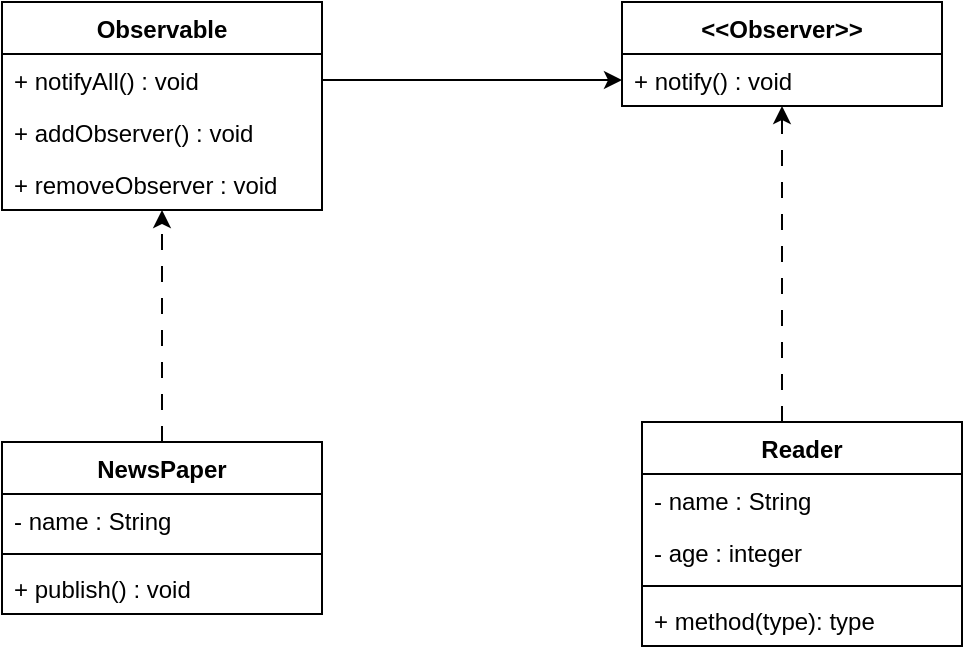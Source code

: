 <mxfile version="24.6.5" type="github">
  <diagram name="Página-1" id="RHStVxx4dWVVJQMMAx-9">
    <mxGraphModel dx="995" dy="618" grid="1" gridSize="10" guides="1" tooltips="1" connect="1" arrows="1" fold="1" page="1" pageScale="1" pageWidth="827" pageHeight="1169" math="0" shadow="0">
      <root>
        <mxCell id="0" />
        <mxCell id="1" parent="0" />
        <mxCell id="FU57tg5ct_Z4KMbZ-MS6-1" value="&amp;lt;&amp;lt;Observer&amp;gt;&amp;gt;" style="swimlane;fontStyle=1;align=center;verticalAlign=top;childLayout=stackLayout;horizontal=1;startSize=26;horizontalStack=0;resizeParent=1;resizeParentMax=0;resizeLast=0;collapsible=1;marginBottom=0;whiteSpace=wrap;html=1;" vertex="1" parent="1">
          <mxGeometry x="430" y="240" width="160" height="52" as="geometry" />
        </mxCell>
        <mxCell id="FU57tg5ct_Z4KMbZ-MS6-2" value="+ notify() : void" style="text;strokeColor=none;fillColor=none;align=left;verticalAlign=top;spacingLeft=4;spacingRight=4;overflow=hidden;rotatable=0;points=[[0,0.5],[1,0.5]];portConstraint=eastwest;whiteSpace=wrap;html=1;" vertex="1" parent="FU57tg5ct_Z4KMbZ-MS6-1">
          <mxGeometry y="26" width="160" height="26" as="geometry" />
        </mxCell>
        <mxCell id="FU57tg5ct_Z4KMbZ-MS6-5" value="Observable" style="swimlane;fontStyle=1;align=center;verticalAlign=top;childLayout=stackLayout;horizontal=1;startSize=26;horizontalStack=0;resizeParent=1;resizeParentMax=0;resizeLast=0;collapsible=1;marginBottom=0;whiteSpace=wrap;html=1;" vertex="1" parent="1">
          <mxGeometry x="120" y="240" width="160" height="104" as="geometry" />
        </mxCell>
        <mxCell id="FU57tg5ct_Z4KMbZ-MS6-6" value="+ notifyAll() : void" style="text;strokeColor=none;fillColor=none;align=left;verticalAlign=top;spacingLeft=4;spacingRight=4;overflow=hidden;rotatable=0;points=[[0,0.5],[1,0.5]];portConstraint=eastwest;whiteSpace=wrap;html=1;" vertex="1" parent="FU57tg5ct_Z4KMbZ-MS6-5">
          <mxGeometry y="26" width="160" height="26" as="geometry" />
        </mxCell>
        <mxCell id="FU57tg5ct_Z4KMbZ-MS6-8" value="+ addObserver() : void" style="text;strokeColor=none;fillColor=none;align=left;verticalAlign=top;spacingLeft=4;spacingRight=4;overflow=hidden;rotatable=0;points=[[0,0.5],[1,0.5]];portConstraint=eastwest;whiteSpace=wrap;html=1;" vertex="1" parent="FU57tg5ct_Z4KMbZ-MS6-5">
          <mxGeometry y="52" width="160" height="26" as="geometry" />
        </mxCell>
        <mxCell id="FU57tg5ct_Z4KMbZ-MS6-10" value="+ removeObserver : void" style="text;strokeColor=none;fillColor=none;align=left;verticalAlign=top;spacingLeft=4;spacingRight=4;overflow=hidden;rotatable=0;points=[[0,0.5],[1,0.5]];portConstraint=eastwest;whiteSpace=wrap;html=1;" vertex="1" parent="FU57tg5ct_Z4KMbZ-MS6-5">
          <mxGeometry y="78" width="160" height="26" as="geometry" />
        </mxCell>
        <mxCell id="FU57tg5ct_Z4KMbZ-MS6-12" style="edgeStyle=orthogonalEdgeStyle;rounded=0;orthogonalLoop=1;jettySize=auto;html=1;" edge="1" parent="1" source="FU57tg5ct_Z4KMbZ-MS6-6" target="FU57tg5ct_Z4KMbZ-MS6-2">
          <mxGeometry relative="1" as="geometry" />
        </mxCell>
        <mxCell id="FU57tg5ct_Z4KMbZ-MS6-23" style="edgeStyle=orthogonalEdgeStyle;rounded=0;orthogonalLoop=1;jettySize=auto;html=1;dashed=1;dashPattern=8 8;" edge="1" parent="1" source="FU57tg5ct_Z4KMbZ-MS6-13" target="FU57tg5ct_Z4KMbZ-MS6-5">
          <mxGeometry relative="1" as="geometry" />
        </mxCell>
        <mxCell id="FU57tg5ct_Z4KMbZ-MS6-13" value="NewsPaper" style="swimlane;fontStyle=1;align=center;verticalAlign=top;childLayout=stackLayout;horizontal=1;startSize=26;horizontalStack=0;resizeParent=1;resizeParentMax=0;resizeLast=0;collapsible=1;marginBottom=0;whiteSpace=wrap;html=1;" vertex="1" parent="1">
          <mxGeometry x="120" y="460" width="160" height="86" as="geometry" />
        </mxCell>
        <mxCell id="FU57tg5ct_Z4KMbZ-MS6-14" value="- name : String" style="text;strokeColor=none;fillColor=none;align=left;verticalAlign=top;spacingLeft=4;spacingRight=4;overflow=hidden;rotatable=0;points=[[0,0.5],[1,0.5]];portConstraint=eastwest;whiteSpace=wrap;html=1;" vertex="1" parent="FU57tg5ct_Z4KMbZ-MS6-13">
          <mxGeometry y="26" width="160" height="26" as="geometry" />
        </mxCell>
        <mxCell id="FU57tg5ct_Z4KMbZ-MS6-15" value="" style="line;strokeWidth=1;fillColor=none;align=left;verticalAlign=middle;spacingTop=-1;spacingLeft=3;spacingRight=3;rotatable=0;labelPosition=right;points=[];portConstraint=eastwest;strokeColor=inherit;" vertex="1" parent="FU57tg5ct_Z4KMbZ-MS6-13">
          <mxGeometry y="52" width="160" height="8" as="geometry" />
        </mxCell>
        <mxCell id="FU57tg5ct_Z4KMbZ-MS6-16" value="+ publish() : void" style="text;strokeColor=none;fillColor=none;align=left;verticalAlign=top;spacingLeft=4;spacingRight=4;overflow=hidden;rotatable=0;points=[[0,0.5],[1,0.5]];portConstraint=eastwest;whiteSpace=wrap;html=1;" vertex="1" parent="FU57tg5ct_Z4KMbZ-MS6-13">
          <mxGeometry y="60" width="160" height="26" as="geometry" />
        </mxCell>
        <mxCell id="FU57tg5ct_Z4KMbZ-MS6-24" style="edgeStyle=orthogonalEdgeStyle;rounded=0;orthogonalLoop=1;jettySize=auto;html=1;dashed=1;dashPattern=8 8;" edge="1" parent="1" source="FU57tg5ct_Z4KMbZ-MS6-17" target="FU57tg5ct_Z4KMbZ-MS6-1">
          <mxGeometry relative="1" as="geometry">
            <Array as="points">
              <mxPoint x="510" y="410" />
              <mxPoint x="510" y="410" />
            </Array>
          </mxGeometry>
        </mxCell>
        <mxCell id="FU57tg5ct_Z4KMbZ-MS6-17" value="Reader" style="swimlane;fontStyle=1;align=center;verticalAlign=top;childLayout=stackLayout;horizontal=1;startSize=26;horizontalStack=0;resizeParent=1;resizeParentMax=0;resizeLast=0;collapsible=1;marginBottom=0;whiteSpace=wrap;html=1;" vertex="1" parent="1">
          <mxGeometry x="440" y="450" width="160" height="112" as="geometry" />
        </mxCell>
        <mxCell id="FU57tg5ct_Z4KMbZ-MS6-18" value="- name : String" style="text;strokeColor=none;fillColor=none;align=left;verticalAlign=top;spacingLeft=4;spacingRight=4;overflow=hidden;rotatable=0;points=[[0,0.5],[1,0.5]];portConstraint=eastwest;whiteSpace=wrap;html=1;" vertex="1" parent="FU57tg5ct_Z4KMbZ-MS6-17">
          <mxGeometry y="26" width="160" height="26" as="geometry" />
        </mxCell>
        <mxCell id="FU57tg5ct_Z4KMbZ-MS6-21" value="- age : integer" style="text;strokeColor=none;fillColor=none;align=left;verticalAlign=top;spacingLeft=4;spacingRight=4;overflow=hidden;rotatable=0;points=[[0,0.5],[1,0.5]];portConstraint=eastwest;whiteSpace=wrap;html=1;" vertex="1" parent="FU57tg5ct_Z4KMbZ-MS6-17">
          <mxGeometry y="52" width="160" height="26" as="geometry" />
        </mxCell>
        <mxCell id="FU57tg5ct_Z4KMbZ-MS6-19" value="" style="line;strokeWidth=1;fillColor=none;align=left;verticalAlign=middle;spacingTop=-1;spacingLeft=3;spacingRight=3;rotatable=0;labelPosition=right;points=[];portConstraint=eastwest;strokeColor=inherit;" vertex="1" parent="FU57tg5ct_Z4KMbZ-MS6-17">
          <mxGeometry y="78" width="160" height="8" as="geometry" />
        </mxCell>
        <mxCell id="FU57tg5ct_Z4KMbZ-MS6-20" value="+ method(type): type" style="text;strokeColor=none;fillColor=none;align=left;verticalAlign=top;spacingLeft=4;spacingRight=4;overflow=hidden;rotatable=0;points=[[0,0.5],[1,0.5]];portConstraint=eastwest;whiteSpace=wrap;html=1;" vertex="1" parent="FU57tg5ct_Z4KMbZ-MS6-17">
          <mxGeometry y="86" width="160" height="26" as="geometry" />
        </mxCell>
      </root>
    </mxGraphModel>
  </diagram>
</mxfile>
